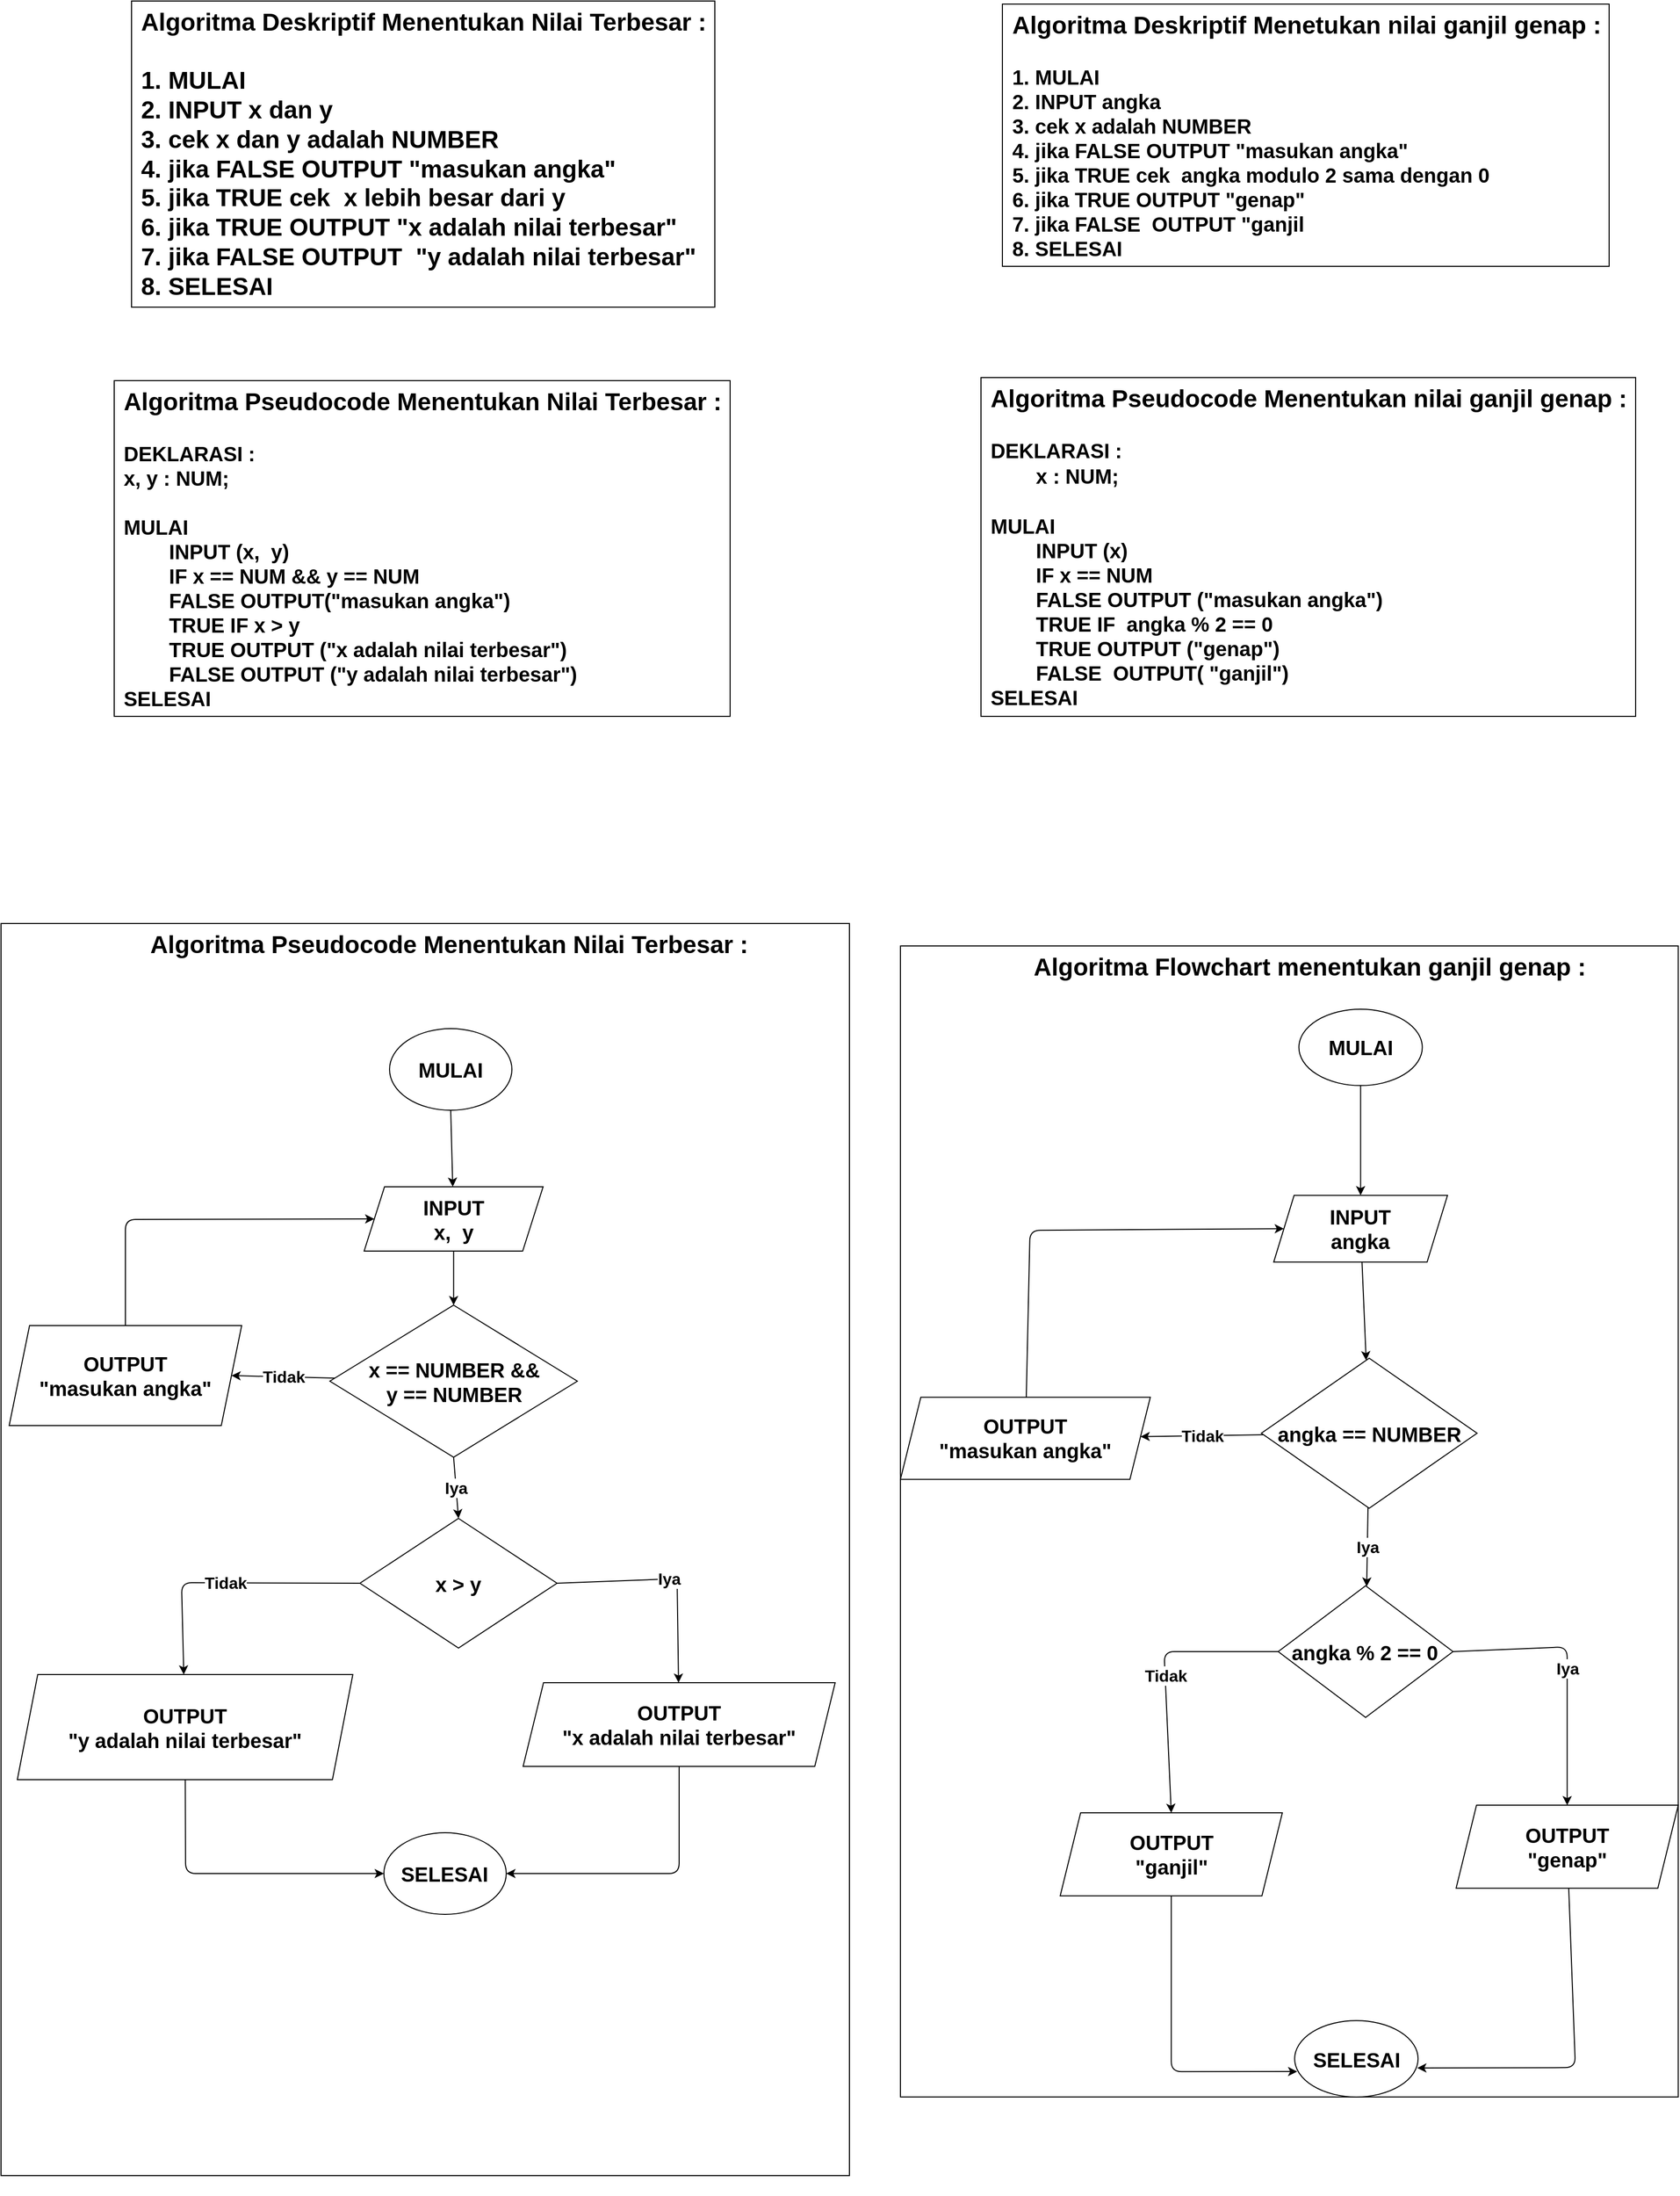 <mxfile>
    <diagram id="IgUMOur1TlqYA0e4b4XV" name="page-1">
        <mxGraphModel dx="2380" dy="1563" grid="0" gridSize="10" guides="1" tooltips="1" connect="1" arrows="1" fold="1" page="1" pageScale="1" pageWidth="850" pageHeight="1100" math="0" shadow="0">
            <root>
                <mxCell id="0"/>
                <mxCell id="1" parent="0"/>
                <mxCell id="Iu7elVV2P66PyxeBPG_O-1" value="&lt;font style=&quot;font-size: 24px;&quot; face=&quot;Helvetica&quot;&gt;&lt;span&gt;Algoritma Deskriptif Menentukan Nilai Terbesar :&lt;br&gt;&lt;/span&gt;&lt;br&gt;&lt;div style=&quot;text-align: left;&quot;&gt;1. MULAI&lt;/div&gt;&lt;div style=&quot;text-align: left;&quot;&gt;2. INPUT x dan y&lt;/div&gt;&lt;div style=&quot;text-align: left;&quot;&gt;3. cek x dan y adalah NUMBER&lt;/div&gt;&lt;div style=&quot;text-align: left;&quot;&gt;4. jika FALSE OUTPUT &quot;masukan angka&quot;&lt;/div&gt;&lt;div style=&quot;text-align: left;&quot;&gt;&lt;span style=&quot;background-color: initial;&quot;&gt;5. jika TRUE cek&amp;nbsp; x lebih besar dari y&lt;/span&gt;&lt;br&gt;&lt;/div&gt;&lt;div style=&quot;text-align: left;&quot;&gt;6. jika TRUE OUTPUT &quot;x adalah nilai terbesar&quot;&lt;/div&gt;&lt;div style=&quot;text-align: left;&quot;&gt;7. jika FALSE OUTPUT&amp;nbsp; &quot;y adalah nilai terbesar&quot;&lt;/div&gt;&lt;div style=&quot;text-align: left;&quot;&gt;8. SELESAI&lt;/div&gt;&lt;/font&gt;" style="text;html=1;align=center;verticalAlign=middle;resizable=0;points=[];autosize=1;strokeColor=default;fillColor=none;fontSize=20;fontFamily=Architects Daughter;hachureGap=4;fontSource=https%3A%2F%2Ffonts.googleapis.com%2Fcss%3Ffamily%3DArchitects%2BDaughter;fontStyle=1" parent="1" vertex="1">
                    <mxGeometry x="140" y="50" width="572" height="300" as="geometry"/>
                </mxCell>
                <mxCell id="Iu7elVV2P66PyxeBPG_O-2" value="&lt;span style=&quot;font-size: 24px;&quot;&gt;Algoritma Pseudocode Menentukan Nilai Terbesar :&lt;br&gt;&lt;/span&gt;&lt;br&gt;&lt;div style=&quot;text-align: left;&quot;&gt;DEKLARASI :&lt;br style=&quot;border-color: var(--border-color);&quot;&gt;&lt;span style=&quot;border-color: var(--border-color);&quot;&gt;&#9;&lt;/span&gt;x, y : NUM;&lt;br style=&quot;border-color: var(--border-color);&quot;&gt;&lt;br style=&quot;border-color: var(--border-color);&quot;&gt;MULAI&lt;br style=&quot;border-color: var(--border-color);&quot;&gt;&lt;span style=&quot;border-color: var(--border-color);&quot;&gt;&#9;&lt;/span&gt;&lt;span style=&quot;white-space: pre;&quot;&gt;&#9;&lt;/span&gt;INPUT (x,&amp;nbsp; y)&lt;br style=&quot;border-color: var(--border-color);&quot;&gt;&lt;span style=&quot;border-color: var(--border-color);&quot;&gt;&#9;&lt;/span&gt;&lt;span style=&quot;white-space: pre;&quot;&gt;&#9;&lt;/span&gt;IF x == NUM &amp;amp;&amp;amp; y == NUM&lt;br style=&quot;border-color: var(--border-color);&quot;&gt;&lt;span style=&quot;white-space: pre;&quot;&gt;&#9;&lt;/span&gt;FALSE OUTPUT(&quot;masukan angka&quot;)&lt;br style=&quot;border-color: var(--border-color);&quot;&gt;&lt;span style=&quot;white-space: pre;&quot;&gt;&#9;&lt;/span&gt;TRUE&amp;nbsp;IF x &amp;gt; y&lt;br style=&quot;border-color: var(--border-color);&quot;&gt;&lt;span style=&quot;border-color: var(--border-color);&quot;&gt;&lt;/span&gt;&lt;span style=&quot;white-space: pre;&quot;&gt;&#9;&lt;/span&gt;TRUE OUTPUT (&quot;x adalah nilai terbesar&quot;)&lt;br style=&quot;border-color: var(--border-color);&quot;&gt;&lt;span style=&quot;border-color: var(--border-color);&quot;&gt;&lt;/span&gt;&lt;span style=&quot;white-space: pre;&quot;&gt;&#9;&lt;/span&gt;FALSE&amp;nbsp;OUTPUT (&quot;y adalah nilai terbesar&quot;)&lt;br style=&quot;border-color: var(--border-color);&quot;&gt;SELESAI&lt;br&gt;&lt;/div&gt;" style="text;html=1;align=center;verticalAlign=middle;resizable=0;points=[];autosize=1;strokeColor=default;fillColor=none;fontSize=20;fontFamily=Helvetica;hachureGap=4;fontSource=https%3A%2F%2Ffonts.googleapis.com%2Fcss%3Ffamily%3DArchitects%2BDaughter;fontStyle=1" parent="1" vertex="1">
                    <mxGeometry x="123" y="422" width="604" height="329" as="geometry"/>
                </mxCell>
                <mxCell id="KxriSq-2_5h9siK2SVVC-1" value="&lt;font style=&quot;border-color: var(--border-color); font-family: Helvetica; font-size: 24px;&quot;&gt;&lt;span&gt;Algoritma Deskriptif Menetukan nilai ganjil genap :&lt;br style=&quot;border-color: var(--border-color);&quot;&gt;&lt;/span&gt;&lt;/font&gt;&lt;br style=&quot;border-color: var(--border-color); font-family: Helvetica;&quot;&gt;&lt;div style=&quot;border-color: var(--border-color); font-family: Helvetica; text-align: left;&quot;&gt;1. MULAI&lt;/div&gt;&lt;div style=&quot;border-color: var(--border-color); font-family: Helvetica; text-align: left;&quot;&gt;2. INPUT angka&lt;/div&gt;&lt;div style=&quot;border-color: var(--border-color); font-family: Helvetica; text-align: left;&quot;&gt;3. cek x adalah NUMBER&lt;/div&gt;&lt;div style=&quot;border-color: var(--border-color); font-family: Helvetica; text-align: left;&quot;&gt;4. jika FALSE OUTPUT &quot;masukan angka&quot;&lt;/div&gt;&lt;div style=&quot;border-color: var(--border-color); font-family: Helvetica; text-align: left;&quot;&gt;5. jika TRUE cek&amp;nbsp; angka modulo 2 sama dengan 0&lt;/div&gt;&lt;div style=&quot;border-color: var(--border-color); font-family: Helvetica; text-align: left;&quot;&gt;6. jika TRUE OUTPUT &quot;genap&quot;&lt;/div&gt;&lt;div style=&quot;border-color: var(--border-color); font-family: Helvetica; text-align: left;&quot;&gt;7. jika FALSE&amp;nbsp; OUTPUT &quot;ganjil&lt;/div&gt;&lt;div style=&quot;border-color: var(--border-color); font-family: Helvetica; text-align: left;&quot;&gt;8. SELESAI&lt;/div&gt;" style="text;html=1;align=center;verticalAlign=middle;resizable=0;points=[];autosize=1;strokeColor=default;fillColor=none;fontSize=20;fontFamily=Architects Daughter;hachureGap=4;fontSource=https%3A%2F%2Ffonts.googleapis.com%2Fcss%3Ffamily%3DArchitects%2BDaughter;fontStyle=1" parent="1" vertex="1">
                    <mxGeometry x="994" y="53" width="595" height="257" as="geometry"/>
                </mxCell>
                <mxCell id="_5mfeIYPOjXKl39lDaHY-1" value="&lt;span style=&quot;border-color: var(--border-color); font-family: Helvetica; text-align: left; font-size: 24px;&quot;&gt;Algoritma Pseudocode Menentukan nilai ganjil genap :&lt;br style=&quot;border-color: var(--border-color);&quot;&gt;&lt;/span&gt;&lt;br style=&quot;border-color: var(--border-color); font-family: Helvetica; text-align: left;&quot;&gt;&lt;div style=&quot;text-align: left;&quot;&gt;&lt;span style=&quot;font-family: Helvetica; background-color: initial;&quot;&gt;DEKLARASI :&lt;/span&gt;&lt;/div&gt;&lt;span style=&quot;border-color: var(--border-color); font-family: Helvetica;&quot;&gt;&lt;div style=&quot;text-align: left;&quot;&gt;&lt;span style=&quot;background-color: initial;&quot;&gt;&lt;span style=&quot;white-space: pre;&quot;&gt;&#9;&lt;/span&gt;x : NUM;&lt;/span&gt;&lt;/div&gt;&#9;&lt;/span&gt;&lt;div style=&quot;text-align: left;&quot;&gt;&lt;font face=&quot;Helvetica&quot;&gt;&lt;br&gt;&lt;/font&gt;&lt;/div&gt;&lt;span style=&quot;font-family: Helvetica;&quot;&gt;&lt;div style=&quot;text-align: left;&quot;&gt;&lt;span style=&quot;background-color: initial;&quot;&gt;MULAI&lt;/span&gt;&lt;/div&gt;&lt;/span&gt;&lt;span style=&quot;border-color: var(--border-color); font-family: Helvetica;&quot;&gt;&lt;div style=&quot;text-align: left;&quot;&gt;&lt;span style=&quot;background-color: initial;&quot;&gt;&lt;span style=&quot;white-space: pre;&quot;&gt;&#9;&lt;/span&gt;INPUT (x)&lt;/span&gt;&lt;/div&gt;&#9;&lt;/span&gt;&lt;span style=&quot;border-color: var(--border-color); font-family: Helvetica;&quot;&gt;&lt;div style=&quot;text-align: left;&quot;&gt;&lt;span style=&quot;background-color: initial;&quot;&gt;&lt;span style=&quot;white-space: pre;&quot;&gt;&#9;&lt;/span&gt;IF x == NUM&lt;/span&gt;&lt;/div&gt;&#9;&lt;/span&gt;&lt;span style=&quot;border-color: var(--border-color); font-family: Helvetica;&quot;&gt;&lt;div style=&quot;text-align: left;&quot;&gt;&lt;span style=&quot;background-color: initial;&quot;&gt;&lt;span style=&quot;white-space: pre;&quot;&gt;&#9;&lt;/span&gt;FALSE OUTPUT (&quot;masukan angka&quot;)&lt;/span&gt;&lt;/div&gt;&#9;&lt;/span&gt;&lt;span style=&quot;border-color: var(--border-color); font-family: Helvetica;&quot;&gt;&lt;div style=&quot;text-align: left;&quot;&gt;&lt;span style=&quot;background-color: initial;&quot;&gt;&lt;span style=&quot;white-space: pre;&quot;&gt;&#9;&lt;/span&gt;TRUE IF&amp;nbsp; angka % 2 == 0&lt;/span&gt;&lt;/div&gt;&#9;&lt;/span&gt;&lt;span style=&quot;border-color: var(--border-color); font-family: Helvetica;&quot;&gt;&lt;div style=&quot;text-align: left;&quot;&gt;&lt;span style=&quot;background-color: initial;&quot;&gt;&lt;span style=&quot;white-space: pre;&quot;&gt;&#9;&lt;/span&gt;TRUE&amp;nbsp;OUTPUT (&quot;genap&quot;)&lt;/span&gt;&lt;/div&gt;&#9;&lt;/span&gt;&lt;span style=&quot;border-color: var(--border-color); font-family: Helvetica;&quot;&gt;&lt;div style=&quot;text-align: left;&quot;&gt;&lt;span style=&quot;background-color: initial;&quot;&gt;&lt;span style=&quot;white-space: pre;&quot;&gt;&#9;&lt;/span&gt;FALSE&amp;nbsp;&amp;nbsp;OUTPUT( &quot;ganjil&quot;)&lt;/span&gt;&lt;/div&gt;&#9;&lt;/span&gt;&lt;span style=&quot;font-family: Helvetica;&quot;&gt;&lt;div style=&quot;text-align: left;&quot;&gt;&lt;span style=&quot;background-color: initial;&quot;&gt;SELESAI&lt;/span&gt;&lt;/div&gt;&lt;/span&gt;" style="text;html=1;align=center;verticalAlign=middle;resizable=0;points=[];autosize=1;strokeColor=default;fillColor=none;fontSize=20;fontFamily=Architects Daughter;hachureGap=4;fontSource=https%3A%2F%2Ffonts.googleapis.com%2Fcss%3Ffamily%3DArchitects%2BDaughter;fontStyle=1" parent="1" vertex="1">
                    <mxGeometry x="973" y="419" width="642" height="332" as="geometry"/>
                </mxCell>
                <mxCell id="2" value="" style="group;strokeColor=default;fontStyle=1" parent="1" vertex="1" connectable="0">
                    <mxGeometry x="12" y="954" width="832" height="1227" as="geometry"/>
                </mxCell>
                <mxCell id="Iu7elVV2P66PyxeBPG_O-5" value="&lt;span&gt;&lt;font style=&quot;font-size: 24px;&quot;&gt;Algoritma Pseudocode Menentukan Nilai Terbesar :&lt;/font&gt;&lt;/span&gt;" style="text;html=1;align=center;verticalAlign=middle;resizable=0;points=[];autosize=1;strokeColor=none;fillColor=none;fontSize=20;fontFamily=Helvetica;hachureGap=4;fontSource=https%3A%2F%2Ffonts.googleapis.com%2Fcss%3Ffamily%3DArchitects%2BDaughter;fontStyle=1" parent="2" vertex="1">
                    <mxGeometry x="136.96" width="604" height="41" as="geometry"/>
                </mxCell>
                <mxCell id="5" value="" style="edgeStyle=none;hachureGap=4;html=1;fontFamily=Architects Daughter;fontSource=https%3A%2F%2Ffonts.googleapis.com%2Fcss%3Ffamily%3DArchitects%2BDaughter;fontSize=16;exitX=0.5;exitY=1;exitDx=0;exitDy=0;fontStyle=1" parent="2" source="Iu7elVV2P66PyxeBPG_O-6" target="Iu7elVV2P66PyxeBPG_O-11" edge="1">
                    <mxGeometry relative="1" as="geometry"/>
                </mxCell>
                <mxCell id="Iu7elVV2P66PyxeBPG_O-6" value="MULAI" style="ellipse;whiteSpace=wrap;html=1;hachureGap=4;fontFamily=Helvetica;fontSize=20;fontStyle=1" parent="2" vertex="1">
                    <mxGeometry x="381" y="103" width="120" height="80" as="geometry"/>
                </mxCell>
                <mxCell id="Iu7elVV2P66PyxeBPG_O-11" value="INPUT &lt;br&gt;x,&amp;nbsp; y" style="shape=parallelogram;perimeter=parallelogramPerimeter;whiteSpace=wrap;html=1;fixedSize=1;hachureGap=4;fontFamily=Helvetica;fontSize=20;fontStyle=1" parent="2" vertex="1">
                    <mxGeometry x="356.09" y="258" width="175.5" height="63" as="geometry"/>
                </mxCell>
                <mxCell id="Iu7elVV2P66PyxeBPG_O-13" value="x == NUMBER &amp;amp;&amp;amp;&lt;br&gt;y == NUMBER" style="rhombus;whiteSpace=wrap;html=1;hachureGap=4;fontFamily=Helvetica;fontSize=20;fontStyle=1" parent="2" vertex="1">
                    <mxGeometry x="322.5" y="374" width="242.67" height="149" as="geometry"/>
                </mxCell>
                <mxCell id="Iu7elVV2P66PyxeBPG_O-14" value="" style="edgeStyle=none;hachureGap=4;html=1;fontFamily=Helvetica;fontSize=16;fontStyle=1" parent="2" source="Iu7elVV2P66PyxeBPG_O-11" target="Iu7elVV2P66PyxeBPG_O-13" edge="1">
                    <mxGeometry relative="1" as="geometry"/>
                </mxCell>
                <mxCell id="Iu7elVV2P66PyxeBPG_O-15" value="x &amp;gt; y" style="rhombus;whiteSpace=wrap;html=1;hachureGap=4;fontFamily=Helvetica;fontSize=20;fontStyle=1" parent="2" vertex="1">
                    <mxGeometry x="352" y="583" width="193.25" height="127" as="geometry"/>
                </mxCell>
                <mxCell id="Iu7elVV2P66PyxeBPG_O-23" value="Iya" style="edgeStyle=none;hachureGap=4;html=1;exitX=0.5;exitY=1;exitDx=0;exitDy=0;entryX=0.5;entryY=0;entryDx=0;entryDy=0;fontFamily=Helvetica;fontSize=16;fontStyle=1" parent="2" source="Iu7elVV2P66PyxeBPG_O-13" target="Iu7elVV2P66PyxeBPG_O-15" edge="1">
                    <mxGeometry relative="1" as="geometry">
                        <Array as="points"/>
                    </mxGeometry>
                </mxCell>
                <mxCell id="Iu7elVV2P66PyxeBPG_O-16" value="OUTPUT&lt;br&gt;&quot;y adalah nilai terbesar&quot;" style="shape=parallelogram;perimeter=parallelogramPerimeter;whiteSpace=wrap;html=1;fixedSize=1;hachureGap=4;fontFamily=Helvetica;fontSize=20;fontStyle=1" parent="2" vertex="1">
                    <mxGeometry x="16" y="736" width="329" height="103" as="geometry"/>
                </mxCell>
                <mxCell id="Iu7elVV2P66PyxeBPG_O-17" value="Tidak" style="edgeStyle=none;hachureGap=4;html=1;fontFamily=Helvetica;fontSize=16;exitX=0;exitY=0.5;exitDx=0;exitDy=0;fontStyle=1" parent="2" source="Iu7elVV2P66PyxeBPG_O-15" target="Iu7elVV2P66PyxeBPG_O-16" edge="1">
                    <mxGeometry relative="1" as="geometry">
                        <Array as="points">
                            <mxPoint x="177" y="646"/>
                        </Array>
                    </mxGeometry>
                </mxCell>
                <mxCell id="Iu7elVV2P66PyxeBPG_O-18" value="OUTPUT&lt;br&gt;&quot;x adalah nilai terbesar&quot;" style="shape=parallelogram;perimeter=parallelogramPerimeter;whiteSpace=wrap;html=1;fixedSize=1;hachureGap=4;fontFamily=Helvetica;fontSize=20;fontStyle=1" parent="2" vertex="1">
                    <mxGeometry x="512" y="744" width="306" height="82" as="geometry"/>
                </mxCell>
                <mxCell id="Iu7elVV2P66PyxeBPG_O-19" value="Iya" style="edgeStyle=none;hachureGap=4;html=1;fontFamily=Helvetica;fontSize=16;exitX=1;exitY=0.5;exitDx=0;exitDy=0;fontStyle=1" parent="2" source="Iu7elVV2P66PyxeBPG_O-15" target="Iu7elVV2P66PyxeBPG_O-18" edge="1">
                    <mxGeometry relative="1" as="geometry">
                        <Array as="points">
                            <mxPoint x="663" y="642"/>
                        </Array>
                    </mxGeometry>
                </mxCell>
                <mxCell id="Iu7elVV2P66PyxeBPG_O-20" value="SELESAI" style="ellipse;whiteSpace=wrap;html=1;hachureGap=4;fontFamily=Helvetica;fontSize=20;fontStyle=1" parent="2" vertex="1">
                    <mxGeometry x="375.46" y="891" width="120" height="80" as="geometry"/>
                </mxCell>
                <mxCell id="Iu7elVV2P66PyxeBPG_O-21" style="edgeStyle=none;hachureGap=4;html=1;fontFamily=Helvetica;fontSize=16;entryX=0;entryY=0.5;entryDx=0;entryDy=0;fontStyle=1" parent="2" source="Iu7elVV2P66PyxeBPG_O-16" target="Iu7elVV2P66PyxeBPG_O-20" edge="1">
                    <mxGeometry relative="1" as="geometry">
                        <Array as="points">
                            <mxPoint x="181" y="931"/>
                        </Array>
                    </mxGeometry>
                </mxCell>
                <mxCell id="Iu7elVV2P66PyxeBPG_O-22" style="edgeStyle=none;hachureGap=4;html=1;entryX=1;entryY=0.5;entryDx=0;entryDy=0;fontFamily=Helvetica;fontSize=16;fontStyle=1" parent="2" source="Iu7elVV2P66PyxeBPG_O-18" target="Iu7elVV2P66PyxeBPG_O-20" edge="1">
                    <mxGeometry relative="1" as="geometry">
                        <Array as="points">
                            <mxPoint x="665" y="931"/>
                        </Array>
                    </mxGeometry>
                </mxCell>
                <mxCell id="Iu7elVV2P66PyxeBPG_O-26" style="edgeStyle=none;hachureGap=4;html=1;entryX=0;entryY=0.5;entryDx=0;entryDy=0;fontFamily=Helvetica;fontSize=16;fontStyle=1" parent="2" source="Iu7elVV2P66PyxeBPG_O-24" target="Iu7elVV2P66PyxeBPG_O-11" edge="1">
                    <mxGeometry relative="1" as="geometry">
                        <Array as="points">
                            <mxPoint x="122" y="290"/>
                        </Array>
                    </mxGeometry>
                </mxCell>
                <mxCell id="Iu7elVV2P66PyxeBPG_O-24" value="OUTPUT&lt;br&gt;&quot;masukan angka&quot;" style="shape=parallelogram;perimeter=parallelogramPerimeter;whiteSpace=wrap;html=1;fixedSize=1;hachureGap=4;fontFamily=Helvetica;fontSize=20;fontStyle=1" parent="2" vertex="1">
                    <mxGeometry x="8" y="394" width="228" height="98" as="geometry"/>
                </mxCell>
                <mxCell id="Iu7elVV2P66PyxeBPG_O-25" value="Tidak" style="edgeStyle=none;hachureGap=4;html=1;fontFamily=Helvetica;fontSize=16;entryX=1;entryY=0.5;entryDx=0;entryDy=0;fontStyle=1" parent="2" source="Iu7elVV2P66PyxeBPG_O-13" target="Iu7elVV2P66PyxeBPG_O-24" edge="1">
                    <mxGeometry relative="1" as="geometry">
                        <mxPoint x="291.996" y="443.371" as="targetPoint"/>
                    </mxGeometry>
                </mxCell>
                <mxCell id="6" value="" style="group;strokeColor=none;" vertex="1" connectable="0" parent="1">
                    <mxGeometry x="894" y="976" width="762.771" height="1224" as="geometry"/>
                </mxCell>
                <mxCell id="4" value="" style="group;strokeColor=none;fontStyle=1;container=0;" parent="6" vertex="1" connectable="0">
                    <mxGeometry width="715" height="1224" as="geometry"/>
                </mxCell>
                <mxCell id="7" value="" style="group;strokeColor=default;" vertex="1" connectable="0" parent="6">
                    <mxGeometry width="762.771" height="1127.941" as="geometry"/>
                </mxCell>
                <mxCell id="Uwi-GKpS9V9aAOqQGrbS-2" value="&lt;span&gt;&lt;font style=&quot;font-size: 24px;&quot;&gt;Algoritma Flowchart menentukan ganjil genap :&lt;/font&gt;&lt;/span&gt;" style="text;html=1;align=center;verticalAlign=middle;resizable=0;points=[];autosize=1;strokeColor=none;fillColor=none;fontSize=20;fontFamily=Helvetica;hachureGap=4;fontSource=https%3A%2F%2Ffonts.googleapis.com%2Fcss%3Ffamily%3DArchitects%2BDaughter;fontStyle=1" parent="7" vertex="1">
                    <mxGeometry x="121.016" width="559" height="41" as="geometry"/>
                </mxCell>
                <mxCell id="Uwi-GKpS9V9aAOqQGrbS-4" value="MULAI" style="ellipse;whiteSpace=wrap;html=1;hachureGap=4;fontFamily=Helvetica;fontSize=20;fontStyle=1;strokeColor=default;" parent="7" vertex="1">
                    <mxGeometry x="390.779" y="62.004" width="121.016" height="74.805" as="geometry"/>
                </mxCell>
                <mxCell id="Uwi-GKpS9V9aAOqQGrbS-9" value="angka == NUMBER" style="rhombus;whiteSpace=wrap;html=1;hachureGap=4;fontFamily=Helvetica;fontSize=20;fontStyle=1;strokeColor=default;" parent="7" vertex="1">
                    <mxGeometry x="353.97" y="404" width="211.525" height="147" as="geometry"/>
                </mxCell>
                <mxCell id="Uwi-GKpS9V9aAOqQGrbS-11" value="OUTPUT&lt;br&gt;&quot;masukan angka&quot;" style="shape=parallelogram;perimeter=parallelogramPerimeter;whiteSpace=wrap;html=1;fixedSize=1;hachureGap=4;fontFamily=Helvetica;fontSize=20;fontStyle=1;strokeColor=default;" parent="7" vertex="1">
                    <mxGeometry y="442.286" width="245.056" height="80.416" as="geometry"/>
                </mxCell>
                <mxCell id="Uwi-GKpS9V9aAOqQGrbS-8" value="Tidak" style="edgeStyle=none;hachureGap=4;html=1;fontFamily=Helvetica;fontSize=16;fontStyle=1;strokeColor=default;" parent="7" source="Uwi-GKpS9V9aAOqQGrbS-9" target="Uwi-GKpS9V9aAOqQGrbS-11" edge="1">
                    <mxGeometry relative="1" as="geometry"/>
                </mxCell>
                <mxCell id="Uwi-GKpS9V9aAOqQGrbS-14" value="angka % 2 == 0" style="rhombus;whiteSpace=wrap;html=1;hachureGap=4;fontFamily=Helvetica;fontSize=20;fontStyle=1;strokeColor=default;" parent="7" vertex="1">
                    <mxGeometry x="370.479" y="626.997" width="171.439" height="129.039" as="geometry"/>
                </mxCell>
                <mxCell id="Uwi-GKpS9V9aAOqQGrbS-7" value="Iya" style="edgeStyle=none;hachureGap=4;html=1;fontFamily=Helvetica;fontSize=16;fontStyle=1;strokeColor=default;" parent="7" source="Uwi-GKpS9V9aAOqQGrbS-9" target="Uwi-GKpS9V9aAOqQGrbS-14" edge="1">
                    <mxGeometry relative="1" as="geometry"/>
                </mxCell>
                <mxCell id="Uwi-GKpS9V9aAOqQGrbS-16" value="OUTPUT&lt;br&gt;&quot;genap&quot;" style="shape=parallelogram;perimeter=parallelogramPerimeter;whiteSpace=wrap;html=1;fixedSize=1;hachureGap=4;fontFamily=Helvetica;fontSize=20;fontStyle=1;strokeColor=default;" parent="7" vertex="1">
                    <mxGeometry x="544.943" y="842.062" width="217.828" height="81.351" as="geometry"/>
                </mxCell>
                <mxCell id="Uwi-GKpS9V9aAOqQGrbS-12" value="Iya" style="edgeStyle=none;hachureGap=4;html=1;fontFamily=Helvetica;fontSize=16;exitX=1;exitY=0.5;exitDx=0;exitDy=0;entryX=0.5;entryY=0;entryDx=0;entryDy=0;fontStyle=1;strokeColor=default;" parent="7" source="Uwi-GKpS9V9aAOqQGrbS-14" target="Uwi-GKpS9V9aAOqQGrbS-16" edge="1">
                    <mxGeometry relative="1" as="geometry">
                        <Array as="points">
                            <mxPoint x="653.857" y="686.841"/>
                        </Array>
                    </mxGeometry>
                </mxCell>
                <mxCell id="Uwi-GKpS9V9aAOqQGrbS-18" value="OUTPUT&lt;br&gt;&quot;ganjil&quot;" style="shape=parallelogram;perimeter=parallelogramPerimeter;whiteSpace=wrap;html=1;fixedSize=1;hachureGap=4;fontFamily=Helvetica;fontSize=20;fontStyle=1;strokeColor=default;" parent="7" vertex="1">
                    <mxGeometry x="156.685" y="849.543" width="217.828" height="81.351" as="geometry"/>
                </mxCell>
                <mxCell id="Uwi-GKpS9V9aAOqQGrbS-13" value="Tidak" style="edgeStyle=none;hachureGap=4;html=1;exitX=0;exitY=0.5;exitDx=0;exitDy=0;entryX=0.5;entryY=0;entryDx=0;entryDy=0;fontFamily=Helvetica;fontSize=16;fontStyle=1;strokeColor=default;" parent="7" source="Uwi-GKpS9V9aAOqQGrbS-14" target="Uwi-GKpS9V9aAOqQGrbS-18" edge="1">
                    <mxGeometry relative="1" as="geometry">
                        <Array as="points">
                            <mxPoint x="258.54" y="691.517"/>
                        </Array>
                    </mxGeometry>
                </mxCell>
                <mxCell id="Uwi-GKpS9V9aAOqQGrbS-19" value="SELESAI" style="ellipse;whiteSpace=wrap;html=1;hachureGap=4;fontFamily=Helvetica;fontSize=20;fontStyle=1;strokeColor=default;" parent="7" vertex="1">
                    <mxGeometry x="386.614" y="1053.136" width="121.016" height="74.805" as="geometry"/>
                </mxCell>
                <mxCell id="Uwi-GKpS9V9aAOqQGrbS-15" style="edgeStyle=none;hachureGap=4;html=1;entryX=0.993;entryY=0.62;entryDx=0;entryDy=0;entryPerimeter=0;fontFamily=Helvetica;fontSize=16;fontStyle=1;strokeColor=default;" parent="7" source="Uwi-GKpS9V9aAOqQGrbS-16" target="Uwi-GKpS9V9aAOqQGrbS-19" edge="1">
                    <mxGeometry relative="1" as="geometry">
                        <Array as="points">
                            <mxPoint x="661.925" y="1099.14"/>
                        </Array>
                    </mxGeometry>
                </mxCell>
                <mxCell id="Uwi-GKpS9V9aAOqQGrbS-17" style="edgeStyle=none;hachureGap=4;html=1;entryX=0.021;entryY=0.667;entryDx=0;entryDy=0;entryPerimeter=0;fontFamily=Helvetica;fontSize=16;fontStyle=1;strokeColor=default;" parent="7" source="Uwi-GKpS9V9aAOqQGrbS-18" target="Uwi-GKpS9V9aAOqQGrbS-19" edge="1">
                    <mxGeometry relative="1" as="geometry">
                        <Array as="points">
                            <mxPoint x="265.599" y="1103.14"/>
                        </Array>
                    </mxGeometry>
                </mxCell>
                <mxCell id="Uwi-GKpS9V9aAOqQGrbS-20" value="" style="edgeStyle=none;hachureGap=4;html=1;fontFamily=Helvetica;fontSize=16;fontStyle=1;strokeColor=default;" parent="7" source="Uwi-GKpS9V9aAOqQGrbS-21" target="Uwi-GKpS9V9aAOqQGrbS-9" edge="1">
                    <mxGeometry relative="1" as="geometry"/>
                </mxCell>
                <mxCell id="Uwi-GKpS9V9aAOqQGrbS-21" value="INPUT &lt;br&gt;angka" style="shape=parallelogram;perimeter=parallelogramPerimeter;whiteSpace=wrap;html=1;fixedSize=1;hachureGap=4;fontFamily=Helvetica;fontSize=20;fontStyle=1;strokeColor=default;" parent="7" vertex="1">
                    <mxGeometry x="366.072" y="244.342" width="170.43" height="65.455" as="geometry"/>
                </mxCell>
                <mxCell id="Uwi-GKpS9V9aAOqQGrbS-5" style="edgeStyle=none;hachureGap=4;html=1;entryX=0.5;entryY=0;entryDx=0;entryDy=0;fontFamily=Helvetica;fontSize=16;exitX=0.5;exitY=1;exitDx=0;exitDy=0;fontStyle=1;strokeColor=default;" parent="7" source="Uwi-GKpS9V9aAOqQGrbS-4" target="Uwi-GKpS9V9aAOqQGrbS-21" edge="1">
                    <mxGeometry relative="1" as="geometry">
                        <mxPoint x="443.623" y="132.134" as="sourcePoint"/>
                    </mxGeometry>
                </mxCell>
                <mxCell id="Uwi-GKpS9V9aAOqQGrbS-10" style="edgeStyle=none;hachureGap=4;html=1;entryX=0;entryY=0.5;entryDx=0;entryDy=0;fontFamily=Helvetica;fontSize=16;fontStyle=1;strokeColor=default;" parent="7" source="Uwi-GKpS9V9aAOqQGrbS-11" target="Uwi-GKpS9V9aAOqQGrbS-21" edge="1">
                    <mxGeometry relative="1" as="geometry">
                        <Array as="points">
                            <mxPoint x="127.066" y="278.649"/>
                        </Array>
                    </mxGeometry>
                </mxCell>
            </root>
        </mxGraphModel>
    </diagram>
</mxfile>